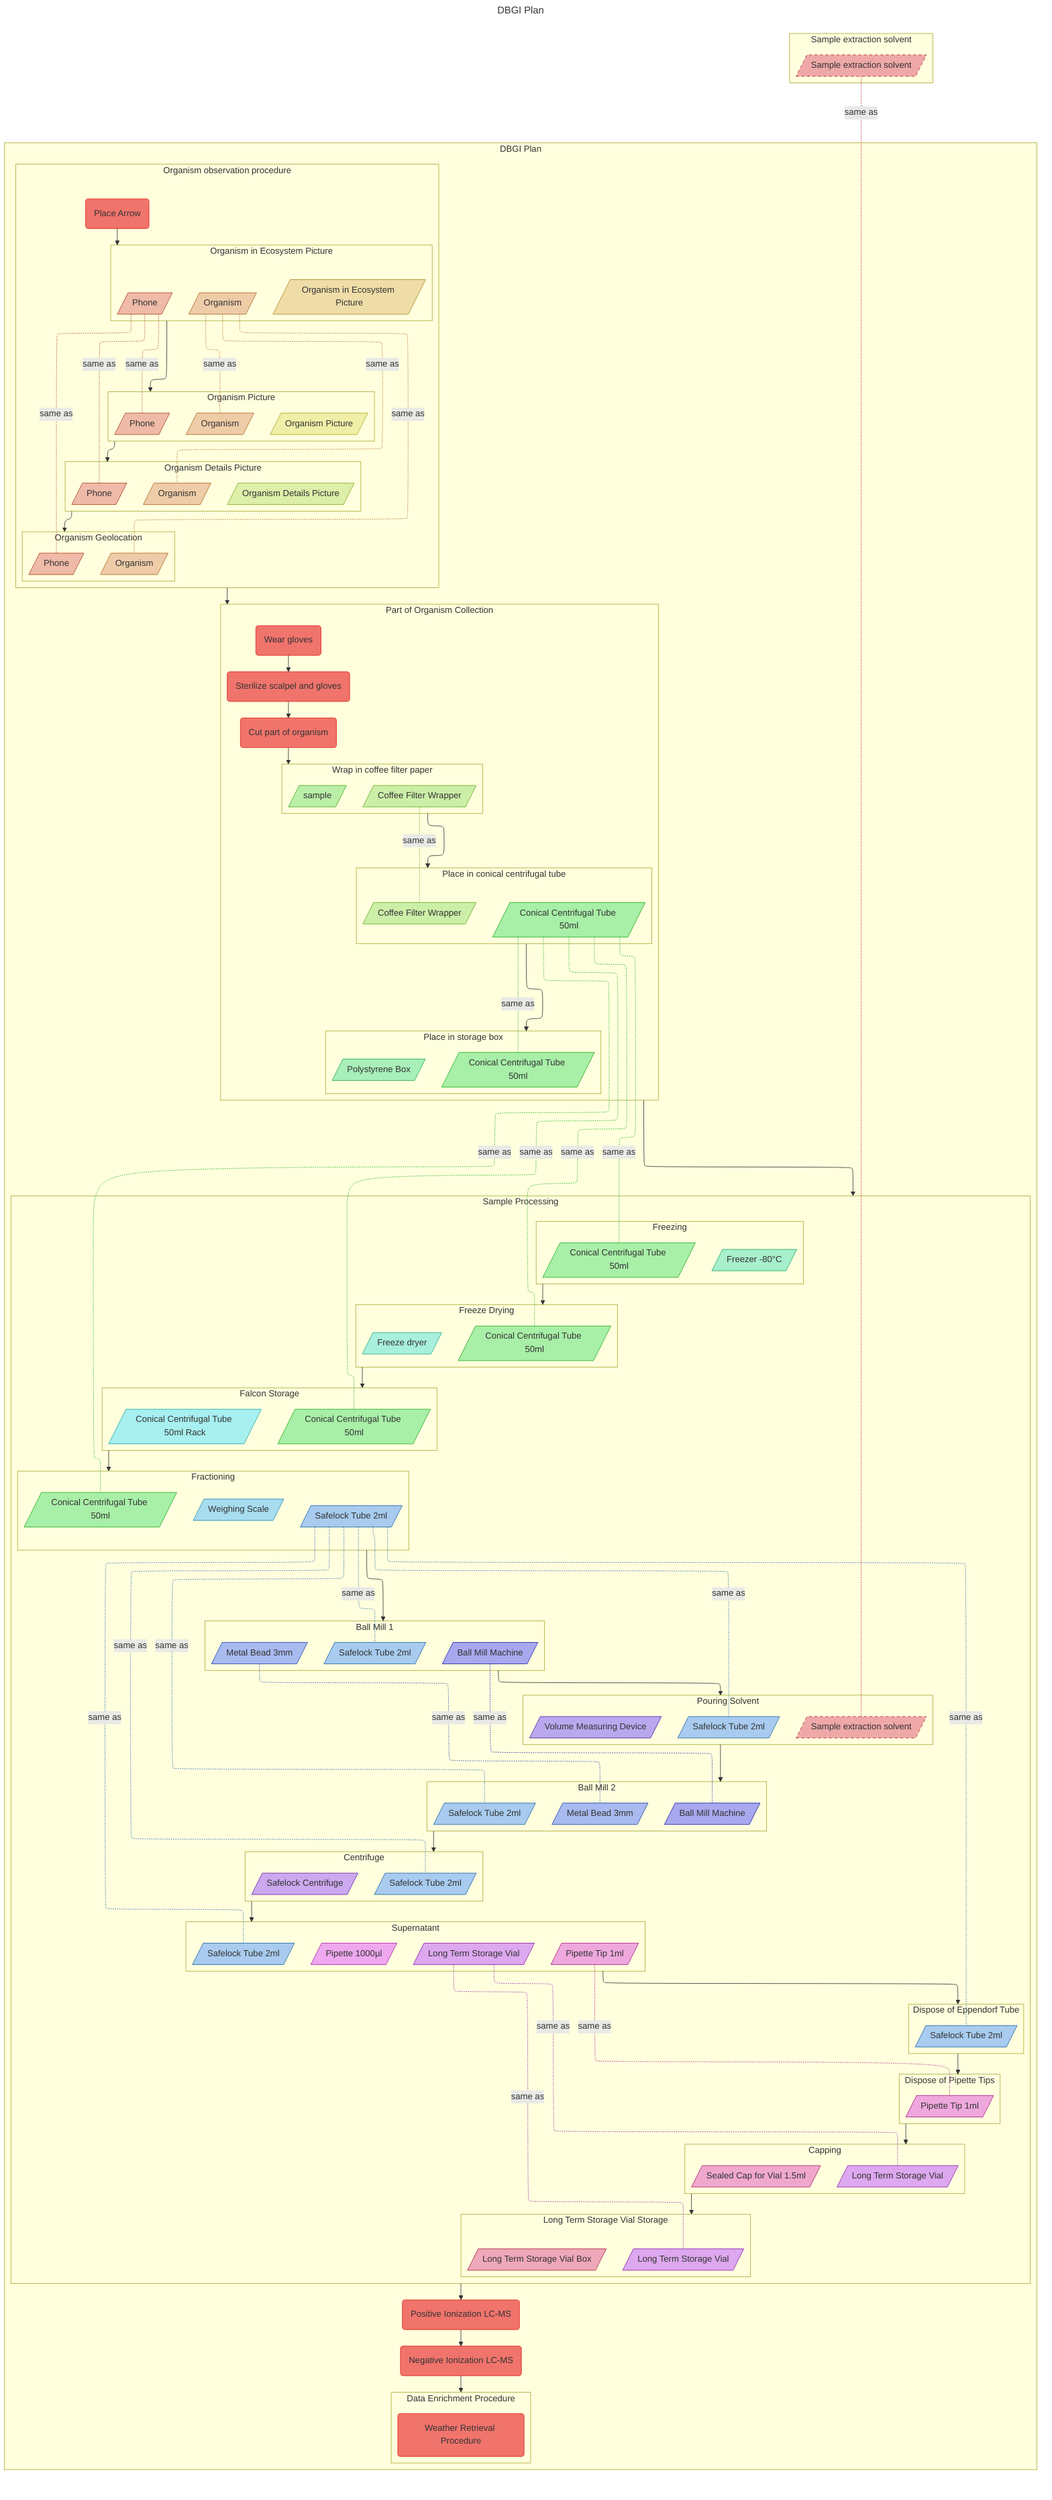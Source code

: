 ---
config:
  layout: elk
  theme: default
  look: classic
  flowchart:
    defaultRenderer: "elk"
title: DBGI Plan
---
flowchart TB
classDef procedure_template fill: #f0746c,stroke: #df2216
classDef foreign_procedure_template stroke-dasharray: 5, 5
classDef ptam_node_26 fill: #efa8a8,stroke: #ab1f1f,stroke-dasharray: 5, 5
classDef ptam_edge_26 stroke: #ab1f1f
classDef ptam_node_48 fill: #efbaa8,stroke: #ab431f
classDef ptam_edge_48 stroke: #ab431f
classDef ptam_node_49 fill: #efcca8,stroke: #ab661f
classDef ptam_edge_49 stroke: #ab661f
classDef ptam_node_50 fill: #efdda8,stroke: #ab871f
classDef ptam_node_51 fill: #efefa8,stroke: #abab1f
classDef ptam_node_52 fill: #ddefa8,stroke: #87ab1f
classDef ptam_node_53 fill: #ccefa8,stroke: #66ab1f
classDef ptam_edge_53 stroke: #66ab1f
classDef ptam_node_54 fill: #baefa8,stroke: #43ab1f
classDef ptam_node_55 fill: #a8efa8,stroke: #1fab1f
classDef ptam_edge_55 stroke: #1fab1f
classDef ptam_node_56 fill: #a8efba,stroke: #1fab43
classDef ptam_node_57 fill: #a8efcc,stroke: #1fab66
classDef ptam_node_58 fill: #a8efdd,stroke: #1fab87
classDef ptam_node_59 fill: #a8efef,stroke: #1fabab
classDef ptam_node_60 fill: #a8ddef,stroke: #1f87ab
classDef ptam_node_61 fill: #a8cbef,stroke: #1f64ab
classDef ptam_edge_61 stroke: #1f64ab
classDef ptam_node_62 fill: #a8baef,stroke: #1f43ab
classDef ptam_edge_62 stroke: #1f43ab
classDef ptam_node_63 fill: #a8a8ef,stroke: #1f1fab
classDef ptam_edge_63 stroke: #1f1fab
classDef ptam_node_64 fill: #baa8ef,stroke: #431fab
classDef ptam_node_65 fill: #cba8ef,stroke: #641fab
classDef ptam_node_66 fill: #dda8ef,stroke: #871fab
classDef ptam_edge_66 stroke: #871fab
classDef ptam_node_67 fill: #efa8ef,stroke: #ab1fab
classDef ptam_node_68 fill: #efa8dd,stroke: #ab1f87
classDef ptam_edge_68 stroke: #ab1f87
classDef ptam_node_69 fill: #efa8cc,stroke: #ab1f66
classDef ptam_node_70 fill: #efa8ba,stroke: #ab1f43
subgraph v1 ["`Sample extraction solvent`"]
    v0@{shape: lean-r, label: "Sample extraction solvent"}
class v0 ptam_node_26
end
subgraph v80 ["`DBGI Plan`"]
    direction LR
    subgraph v18 ["`Organism observation procedure`"]
    direction TB
    v2@{shape: rounded, label: "Place Arrow"}
class v2 procedure_template
    subgraph v6 ["`Organism in Ecosystem Picture`"]
    v3@{shape: lean-r, label: "Phone"}
class v3 ptam_node_48
    v4@{shape: lean-r, label: "Organism"}
class v4 ptam_node_49
    v5@{shape: lean-r, label: "Organism in Ecosystem Picture"}
class v5 ptam_node_50
end
    subgraph v10 ["`Organism Picture`"]
    v7@{shape: lean-r, label: "Phone"}
class v7 ptam_node_48
    v8@{shape: lean-r, label: "Organism"}
class v8 ptam_node_49
    v9@{shape: lean-r, label: "Organism Picture"}
class v9 ptam_node_51
end
    subgraph v14 ["`Organism Details Picture`"]
    v11@{shape: lean-r, label: "Phone"}
class v11 ptam_node_48
    v12@{shape: lean-r, label: "Organism"}
class v12 ptam_node_49
    v13@{shape: lean-r, label: "Organism Details Picture"}
class v13 ptam_node_52
end
    subgraph v17 ["`Organism Geolocation`"]
    v15@{shape: lean-r, label: "Phone"}
class v15 ptam_node_48
    v16@{shape: lean-r, label: "Organism"}
class v16 ptam_node_49
end
end
    subgraph v31 ["`Part of Organism Collection`"]
    direction TB
    v19@{shape: rounded, label: "Wear gloves"}
class v19 procedure_template
    v20@{shape: rounded, label: "Sterilize scalpel and gloves"}
class v20 procedure_template
    v21@{shape: rounded, label: "Cut part of organism"}
class v21 procedure_template
    subgraph v24 ["`Wrap in coffee filter paper`"]
    v22@{shape: lean-r, label: "Coffee Filter Wrapper"}
class v22 ptam_node_53
    v23@{shape: lean-r, label: "sample"}
class v23 ptam_node_54
end
    subgraph v27 ["`Place in conical centrifugal tube`"]
    v25@{shape: lean-r, label: "Conical Centrifugal Tube 50ml"}
class v25 ptam_node_55
    v26@{shape: lean-r, label: "Coffee Filter Wrapper"}
class v26 ptam_node_53
end
    subgraph v30 ["`Place in storage box`"]
    v28@{shape: lean-r, label: "Polystyrene Box"}
class v28 ptam_node_56
    v29@{shape: lean-r, label: "Conical Centrifugal Tube 50ml"}
class v29 ptam_node_55
end
end
    subgraph v75 ["`Sample Processing`"]
    direction TB
    subgraph v34 ["`Freezing`"]
    v32@{shape: lean-r, label: "Freezer -80°C"}
class v32 ptam_node_57
    v33@{shape: lean-r, label: "Conical Centrifugal Tube 50ml"}
class v33 ptam_node_55
end
    subgraph v37 ["`Freeze Drying`"]
    v35@{shape: lean-r, label: "Freeze dryer"}
class v35 ptam_node_58
    v36@{shape: lean-r, label: "Conical Centrifugal Tube 50ml"}
class v36 ptam_node_55
end
    subgraph v40 ["`Falcon Storage`"]
    v38@{shape: lean-r, label: "Conical Centrifugal Tube 50ml Rack"}
class v38 ptam_node_59
    v39@{shape: lean-r, label: "Conical Centrifugal Tube 50ml"}
class v39 ptam_node_55
end
    subgraph v44 ["`Fractioning`"]
    v41@{shape: lean-r, label: "Weighing Scale"}
class v41 ptam_node_60
    v42@{shape: lean-r, label: "Conical Centrifugal Tube 50ml"}
class v42 ptam_node_55
    v43@{shape: lean-r, label: "Safelock Tube 2ml"}
class v43 ptam_node_61
end
    subgraph v48 ["`Ball Mill 1`"]
    v45@{shape: lean-r, label: "Metal Bead 3mm"}
class v45 ptam_node_62
    v46@{shape: lean-r, label: "Ball Mill Machine"}
class v46 ptam_node_63
    v47@{shape: lean-r, label: "Safelock Tube 2ml"}
class v47 ptam_node_61
end
    subgraph v52 ["`Pouring Solvent`"]
    v49@{shape: lean-r, label: "Volume Measuring Device"}
class v49 ptam_node_64
    v50@{shape: lean-r, label: "Sample extraction solvent"}
class v50 ptam_node_26
    v51@{shape: lean-r, label: "Safelock Tube 2ml"}
class v51 ptam_node_61
end
    subgraph v56 ["`Ball Mill 2`"]
    v53@{shape: lean-r, label: "Metal Bead 3mm"}
class v53 ptam_node_62
    v54@{shape: lean-r, label: "Ball Mill Machine"}
class v54 ptam_node_63
    v55@{shape: lean-r, label: "Safelock Tube 2ml"}
class v55 ptam_node_61
end
    subgraph v59 ["`Centrifuge`"]
    v57@{shape: lean-r, label: "Safelock Centrifuge"}
class v57 ptam_node_65
    v58@{shape: lean-r, label: "Safelock Tube 2ml"}
class v58 ptam_node_61
end
    subgraph v64 ["`Supernatant`"]
    v60@{shape: lean-r, label: "Safelock Tube 2ml"}
class v60 ptam_node_61
    v61@{shape: lean-r, label: "Long Term Storage Vial"}
class v61 ptam_node_66
    v62@{shape: lean-r, label: "Pipette 1000µl"}
class v62 ptam_node_67
    v63@{shape: lean-r, label: "Pipette Tip 1ml"}
class v63 ptam_node_68
end
    subgraph v67 ["`Capping`"]
    v65@{shape: lean-r, label: "Long Term Storage Vial"}
class v65 ptam_node_66
    v66@{shape: lean-r, label: "Sealed Cap for Vial 1.5ml"}
class v66 ptam_node_69
end
    subgraph v70 ["`Long Term Storage Vial Storage`"]
    v68@{shape: lean-r, label: "Long Term Storage Vial Box"}
class v68 ptam_node_70
    v69@{shape: lean-r, label: "Long Term Storage Vial"}
class v69 ptam_node_66
end
    subgraph v72 ["`Dispose of Eppendorf Tube`"]
    v71@{shape: lean-r, label: "Safelock Tube 2ml"}
class v71 ptam_node_61
end
    subgraph v74 ["`Dispose of Pipette Tips`"]
    v73@{shape: lean-r, label: "Pipette Tip 1ml"}
class v73 ptam_node_68
end
end
    v76@{shape: rounded, label: "Positive Ionization LC-MS"}
class v76 procedure_template
    v77@{shape: rounded, label: "Negative Ionization LC-MS"}
class v77 procedure_template
    subgraph v79 ["`Data Enrichment Procedure`"]
    direction TB
    v78@{shape: rounded, label: "Weather Retrieval Procedure"}
class v78 procedure_template
end
end
v3 e0@-.-|"`same as`"| v7
class e0 ptam_edge_48
v4 e1@-.-|"`same as`"| v8
class e1 ptam_edge_49
v3 e2@-.-|"`same as`"| v11
class e2 ptam_edge_48
v4 e3@-.-|"`same as`"| v12
class e3 ptam_edge_49
v3 e4@-.-|"`same as`"| v15
class e4 ptam_edge_48
v4 e5@-.-|"`same as`"| v16
class e5 ptam_edge_49
v2 ---> v6
v6 ---> v10
v10 ---> v14
v14 ---> v17
v22 e10@-.-|"`same as`"| v26
class e10 ptam_edge_53
v25 e11@-.-|"`same as`"| v29
class e11 ptam_edge_55
v19 ---> v20
v20 ---> v21
v21 ---> v24
v24 ---> v27
v27 ---> v30
v25 e17@-.-|"`same as`"| v33
class e17 ptam_edge_55
v25 e18@-.-|"`same as`"| v36
class e18 ptam_edge_55
v25 e19@-.-|"`same as`"| v39
class e19 ptam_edge_55
v25 e20@-.-|"`same as`"| v42
class e20 ptam_edge_55
v43 e21@-.-|"`same as`"| v47
class e21 ptam_edge_61
v0 e22@-.-|"`same as`"| v50
class e22 ptam_edge_26
v43 e23@-.-|"`same as`"| v51
class e23 ptam_edge_61
v45 e24@-.-|"`same as`"| v53
class e24 ptam_edge_62
v46 e25@-.-|"`same as`"| v54
class e25 ptam_edge_63
v43 e26@-.-|"`same as`"| v55
class e26 ptam_edge_61
v43 e27@-.-|"`same as`"| v58
class e27 ptam_edge_61
v43 e28@-.-|"`same as`"| v60
class e28 ptam_edge_61
v61 e29@-.-|"`same as`"| v65
class e29 ptam_edge_66
v61 e30@-.-|"`same as`"| v69
class e30 ptam_edge_66
v43 e31@-.-|"`same as`"| v71
class e31 ptam_edge_61
v63 e32@-.-|"`same as`"| v73
class e32 ptam_edge_68
v34 ---> v37
v37 ---> v40
v40 ---> v44
v44 ---> v48
v48 ---> v52
v52 ---> v56
v56 ---> v59
v59 ---> v64
v64 ---> v72
v67 ---> v70
v72 ---> v74
v74 ---> v67
v18 ---> v31
v31 ---> v75
v75 ---> v76
v76 ---> v77
v77 ---> v79